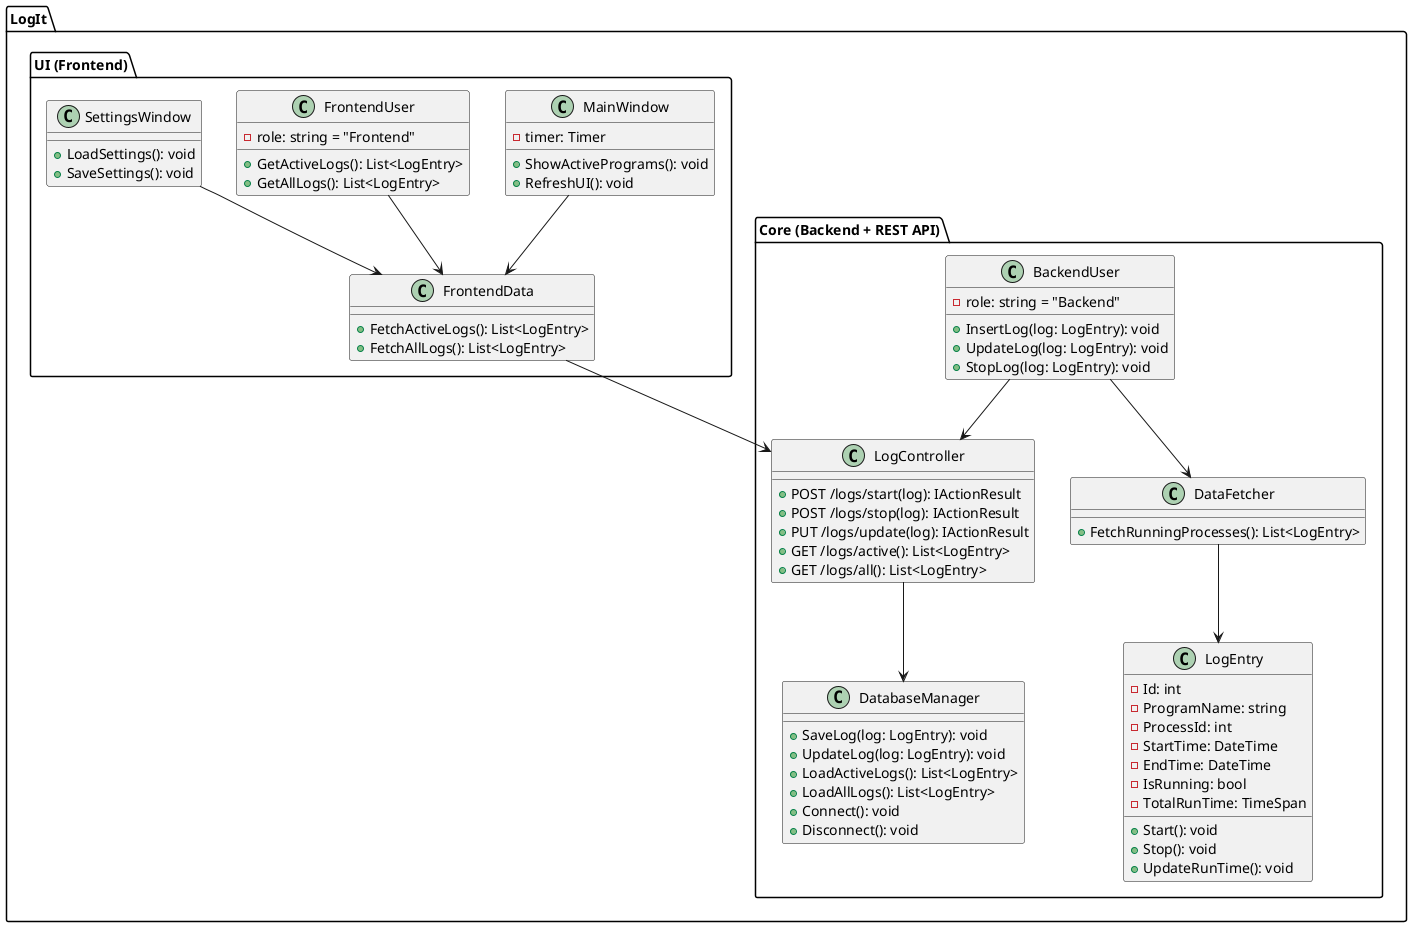 @startuml LogIt Klassen

' === BACKEND inkl. REST-API ===
package "LogIt.Core (Backend + REST API)" {
    
    class LogEntry {
        - Id: int
        - ProgramName: string
        - ProcessId: int
        - StartTime: DateTime
        - EndTime: DateTime
        - IsRunning: bool
        - TotalRunTime: TimeSpan
        + Start(): void
        + Stop(): void
        + UpdateRunTime(): void
    }

    class BackendUser {
        - role: string = "Backend"
        + InsertLog(log: LogEntry): void
        + UpdateLog(log: LogEntry): void
        + StopLog(log: LogEntry): void
    }

    class DataFetcher {
        + FetchRunningProcesses(): List<LogEntry>
    }

'    interface ILogs {
'        + Log(): void
'    }

    ' LogEntry ..|> ILogs
    DataFetcher --> LogEntry
    BackendUser --> DataFetcher

    ' REST API Controller
    class LogController {
        + POST /logs/start(log): IActionResult
        + POST /logs/stop(log): IActionResult
        + PUT /logs/update(log): IActionResult
        + GET /logs/active(): List<LogEntry>
        + GET /logs/all(): List<LogEntry>
    }

    class DatabaseManager {
        + SaveLog(log: LogEntry): void
        + UpdateLog(log: LogEntry): void
        + LoadActiveLogs(): List<LogEntry>
        + LoadAllLogs(): List<LogEntry>
        + Connect(): void
        + Disconnect(): void
    }

    LogController --> DatabaseManager
    BackendUser --> LogController
}

' === FRONTEND ===
package "LogIt.UI (Frontend)" {
    
    class MainWindow {
        - timer: Timer
        + ShowActivePrograms(): void
        + RefreshUI(): void
    }

    class FrontendUser {
        - role: string = "Frontend"
        + GetActiveLogs(): List<LogEntry>
        + GetAllLogs(): List<LogEntry>
    }

    class FrontendData {
        + FetchActiveLogs(): List<LogEntry>
        + FetchAllLogs(): List<LogEntry>
    }

    class SettingsWindow {
        + LoadSettings(): void
        + SaveSettings(): void
    }

    MainWindow --> FrontendData
    FrontendUser --> FrontendData
    SettingsWindow --> FrontendData
    FrontendData --> LogController
}

@enduml
